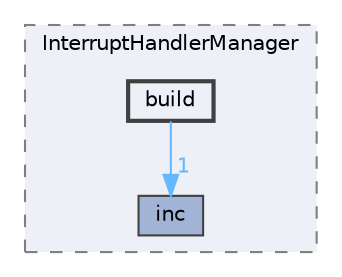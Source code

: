 digraph "EGEMOBİL/EEM_TASK/MotorDriveFeature/InterruptHandlerManager/build"
{
 // LATEX_PDF_SIZE
  bgcolor="transparent";
  edge [fontname=Helvetica,fontsize=10,labelfontname=Helvetica,labelfontsize=10];
  node [fontname=Helvetica,fontsize=10,shape=box,height=0.2,width=0.4];
  compound=true
  subgraph clusterdir_9ea4a09b517cdf1b17b53183c55d7128 {
    graph [ bgcolor="#edf0f7", pencolor="grey50", label="InterruptHandlerManager", fontname=Helvetica,fontsize=10 style="filled,dashed", URL="dir_9ea4a09b517cdf1b17b53183c55d7128.html",tooltip=""]
  dir_b1812e161ddba6008adfc2b920aa498b [label="inc", fillcolor="#a2b4d6", color="grey25", style="filled", URL="dir_b1812e161ddba6008adfc2b920aa498b.html",tooltip=""];
  dir_c3f33afcb69508eea58137e0aa205242 [label="build", fillcolor="#edf0f7", color="grey25", style="filled,bold", URL="dir_c3f33afcb69508eea58137e0aa205242.html",tooltip=""];
  }
  dir_c3f33afcb69508eea58137e0aa205242->dir_b1812e161ddba6008adfc2b920aa498b [headlabel="1", labeldistance=1.5 headhref="dir_000000_000003.html" href="dir_000000_000003.html" color="steelblue1" fontcolor="steelblue1"];
}
